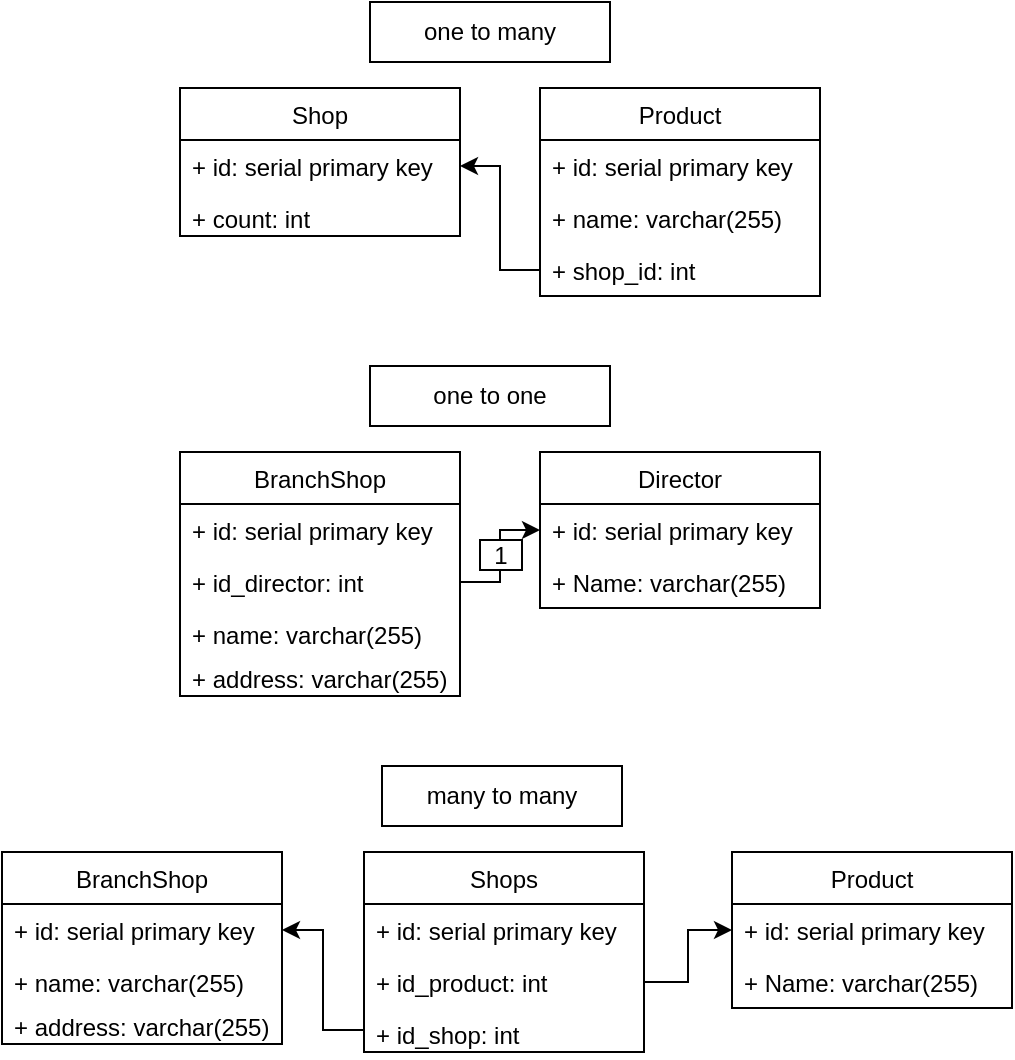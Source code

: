 <mxfile version="20.3.6" type="device"><diagram id="HGp1gNg8durv--MuN0TC" name="Страница 1"><mxGraphModel dx="1209" dy="674" grid="1" gridSize="10" guides="1" tooltips="1" connect="1" arrows="1" fold="1" page="1" pageScale="1" pageWidth="827" pageHeight="1169" math="0" shadow="0"><root><mxCell id="0"/><mxCell id="1" parent="0"/><mxCell id="VQmtlrr83T-dNcemNWB5-1" value="Product" style="swimlane;fontStyle=0;childLayout=stackLayout;horizontal=1;startSize=26;fillColor=none;horizontalStack=0;resizeParent=1;resizeParentMax=0;resizeLast=0;collapsible=1;marginBottom=0;" parent="1" vertex="1"><mxGeometry x="453" y="61" width="140" height="104" as="geometry"/></mxCell><mxCell id="VQmtlrr83T-dNcemNWB5-2" value="+ id: serial primary key" style="text;strokeColor=none;fillColor=none;align=left;verticalAlign=top;spacingLeft=4;spacingRight=4;overflow=hidden;rotatable=0;points=[[0,0.5],[1,0.5]];portConstraint=eastwest;" parent="VQmtlrr83T-dNcemNWB5-1" vertex="1"><mxGeometry y="26" width="140" height="26" as="geometry"/></mxCell><mxCell id="VQmtlrr83T-dNcemNWB5-3" value="+ name: varchar(255)" style="text;strokeColor=none;fillColor=none;align=left;verticalAlign=top;spacingLeft=4;spacingRight=4;overflow=hidden;rotatable=0;points=[[0,0.5],[1,0.5]];portConstraint=eastwest;" parent="VQmtlrr83T-dNcemNWB5-1" vertex="1"><mxGeometry y="52" width="140" height="26" as="geometry"/></mxCell><mxCell id="2QG7BqEMH-96YboQGGrL-1" value="+ shop_id: int" style="text;strokeColor=none;fillColor=none;align=left;verticalAlign=top;spacingLeft=4;spacingRight=4;overflow=hidden;rotatable=0;points=[[0,0.5],[1,0.5]];portConstraint=eastwest;" vertex="1" parent="VQmtlrr83T-dNcemNWB5-1"><mxGeometry y="78" width="140" height="26" as="geometry"/></mxCell><mxCell id="VQmtlrr83T-dNcemNWB5-5" value="Shop" style="swimlane;fontStyle=0;childLayout=stackLayout;horizontal=1;startSize=26;fillColor=none;horizontalStack=0;resizeParent=1;resizeParentMax=0;resizeLast=0;collapsible=1;marginBottom=0;" parent="1" vertex="1"><mxGeometry x="273" y="61" width="140" height="74" as="geometry"/></mxCell><mxCell id="VQmtlrr83T-dNcemNWB5-6" value="+ id: serial primary key" style="text;strokeColor=none;fillColor=none;align=left;verticalAlign=top;spacingLeft=4;spacingRight=4;overflow=hidden;rotatable=0;points=[[0,0.5],[1,0.5]];portConstraint=eastwest;" parent="VQmtlrr83T-dNcemNWB5-5" vertex="1"><mxGeometry y="26" width="140" height="26" as="geometry"/></mxCell><mxCell id="VQmtlrr83T-dNcemNWB5-8" value="+ count: int" style="text;strokeColor=none;fillColor=none;align=left;verticalAlign=top;spacingLeft=4;spacingRight=4;overflow=hidden;rotatable=0;points=[[0,0.5],[1,0.5]];portConstraint=eastwest;" parent="VQmtlrr83T-dNcemNWB5-5" vertex="1"><mxGeometry y="52" width="140" height="22" as="geometry"/></mxCell><mxCell id="VQmtlrr83T-dNcemNWB5-12" value="one to many" style="rounded=0;whiteSpace=wrap;html=1;" parent="1" vertex="1"><mxGeometry x="368" y="18" width="120" height="30" as="geometry"/></mxCell><mxCell id="VQmtlrr83T-dNcemNWB5-13" value="Director" style="swimlane;fontStyle=0;childLayout=stackLayout;horizontal=1;startSize=26;fillColor=none;horizontalStack=0;resizeParent=1;resizeParentMax=0;resizeLast=0;collapsible=1;marginBottom=0;" parent="1" vertex="1"><mxGeometry x="453" y="243" width="140" height="78" as="geometry"/></mxCell><mxCell id="VQmtlrr83T-dNcemNWB5-14" value="+ id: serial primary key" style="text;strokeColor=none;fillColor=none;align=left;verticalAlign=top;spacingLeft=4;spacingRight=4;overflow=hidden;rotatable=0;points=[[0,0.5],[1,0.5]];portConstraint=eastwest;" parent="VQmtlrr83T-dNcemNWB5-13" vertex="1"><mxGeometry y="26" width="140" height="26" as="geometry"/></mxCell><mxCell id="VQmtlrr83T-dNcemNWB5-15" value="+ Name: varchar(255)" style="text;strokeColor=none;fillColor=none;align=left;verticalAlign=top;spacingLeft=4;spacingRight=4;overflow=hidden;rotatable=0;points=[[0,0.5],[1,0.5]];portConstraint=eastwest;" parent="VQmtlrr83T-dNcemNWB5-13" vertex="1"><mxGeometry y="52" width="140" height="26" as="geometry"/></mxCell><mxCell id="VQmtlrr83T-dNcemNWB5-16" value="BranchShop" style="swimlane;fontStyle=0;childLayout=stackLayout;horizontal=1;startSize=26;fillColor=none;horizontalStack=0;resizeParent=1;resizeParentMax=0;resizeLast=0;collapsible=1;marginBottom=0;" parent="1" vertex="1"><mxGeometry x="273" y="243" width="140" height="122" as="geometry"/></mxCell><mxCell id="VQmtlrr83T-dNcemNWB5-17" value="+ id: serial primary key" style="text;strokeColor=none;fillColor=none;align=left;verticalAlign=top;spacingLeft=4;spacingRight=4;overflow=hidden;rotatable=0;points=[[0,0.5],[1,0.5]];portConstraint=eastwest;" parent="VQmtlrr83T-dNcemNWB5-16" vertex="1"><mxGeometry y="26" width="140" height="26" as="geometry"/></mxCell><mxCell id="VQmtlrr83T-dNcemNWB5-18" value="+ id_director: int" style="text;strokeColor=none;fillColor=none;align=left;verticalAlign=top;spacingLeft=4;spacingRight=4;overflow=hidden;rotatable=0;points=[[0,0.5],[1,0.5]];portConstraint=eastwest;" parent="VQmtlrr83T-dNcemNWB5-16" vertex="1"><mxGeometry y="52" width="140" height="26" as="geometry"/></mxCell><mxCell id="VQmtlrr83T-dNcemNWB5-23" value="+ name: varchar(255)" style="text;strokeColor=none;fillColor=none;align=left;verticalAlign=top;spacingLeft=4;spacingRight=4;overflow=hidden;rotatable=0;points=[[0,0.5],[1,0.5]];portConstraint=eastwest;" parent="VQmtlrr83T-dNcemNWB5-16" vertex="1"><mxGeometry y="78" width="140" height="22" as="geometry"/></mxCell><mxCell id="VQmtlrr83T-dNcemNWB5-22" value="+ address: varchar(255)" style="text;strokeColor=none;fillColor=none;align=left;verticalAlign=top;spacingLeft=4;spacingRight=4;overflow=hidden;rotatable=0;points=[[0,0.5],[1,0.5]];portConstraint=eastwest;" parent="VQmtlrr83T-dNcemNWB5-16" vertex="1"><mxGeometry y="100" width="140" height="22" as="geometry"/></mxCell><mxCell id="VQmtlrr83T-dNcemNWB5-21" value="one to one" style="rounded=0;whiteSpace=wrap;html=1;" parent="1" vertex="1"><mxGeometry x="368" y="200" width="120" height="30" as="geometry"/></mxCell><mxCell id="VQmtlrr83T-dNcemNWB5-24" value="Product" style="swimlane;fontStyle=0;childLayout=stackLayout;horizontal=1;startSize=26;fillColor=none;horizontalStack=0;resizeParent=1;resizeParentMax=0;resizeLast=0;collapsible=1;marginBottom=0;" parent="1" vertex="1"><mxGeometry x="549" y="443" width="140" height="78" as="geometry"/></mxCell><mxCell id="VQmtlrr83T-dNcemNWB5-25" value="+ id: serial primary key" style="text;strokeColor=none;fillColor=none;align=left;verticalAlign=top;spacingLeft=4;spacingRight=4;overflow=hidden;rotatable=0;points=[[0,0.5],[1,0.5]];portConstraint=eastwest;" parent="VQmtlrr83T-dNcemNWB5-24" vertex="1"><mxGeometry y="26" width="140" height="26" as="geometry"/></mxCell><mxCell id="VQmtlrr83T-dNcemNWB5-26" value="+ Name: varchar(255)" style="text;strokeColor=none;fillColor=none;align=left;verticalAlign=top;spacingLeft=4;spacingRight=4;overflow=hidden;rotatable=0;points=[[0,0.5],[1,0.5]];portConstraint=eastwest;" parent="VQmtlrr83T-dNcemNWB5-24" vertex="1"><mxGeometry y="52" width="140" height="26" as="geometry"/></mxCell><mxCell id="VQmtlrr83T-dNcemNWB5-31" style="edgeStyle=orthogonalEdgeStyle;rounded=0;orthogonalLoop=1;jettySize=auto;html=1;exitX=1;exitY=0.5;exitDx=0;exitDy=0;entryX=0;entryY=0.5;entryDx=0;entryDy=0;" parent="1" source="VQmtlrr83T-dNcemNWB5-35" target="VQmtlrr83T-dNcemNWB5-25" edge="1"><mxGeometry relative="1" as="geometry"><mxPoint x="530" y="530" as="targetPoint"/></mxGeometry></mxCell><mxCell id="VQmtlrr83T-dNcemNWB5-32" value="many to many" style="rounded=0;whiteSpace=wrap;html=1;" parent="1" vertex="1"><mxGeometry x="374" y="400" width="120" height="30" as="geometry"/></mxCell><mxCell id="VQmtlrr83T-dNcemNWB5-33" value="Shops" style="swimlane;fontStyle=0;childLayout=stackLayout;horizontal=1;startSize=26;fillColor=none;horizontalStack=0;resizeParent=1;resizeParentMax=0;resizeLast=0;collapsible=1;marginBottom=0;" parent="1" vertex="1"><mxGeometry x="365" y="443" width="140" height="100" as="geometry"/></mxCell><mxCell id="VQmtlrr83T-dNcemNWB5-34" value="+ id: serial primary key" style="text;strokeColor=none;fillColor=none;align=left;verticalAlign=top;spacingLeft=4;spacingRight=4;overflow=hidden;rotatable=0;points=[[0,0.5],[1,0.5]];portConstraint=eastwest;" parent="VQmtlrr83T-dNcemNWB5-33" vertex="1"><mxGeometry y="26" width="140" height="26" as="geometry"/></mxCell><mxCell id="VQmtlrr83T-dNcemNWB5-35" value="+ id_product: int" style="text;strokeColor=none;fillColor=none;align=left;verticalAlign=top;spacingLeft=4;spacingRight=4;overflow=hidden;rotatable=0;points=[[0,0.5],[1,0.5]];portConstraint=eastwest;" parent="VQmtlrr83T-dNcemNWB5-33" vertex="1"><mxGeometry y="52" width="140" height="26" as="geometry"/></mxCell><mxCell id="VQmtlrr83T-dNcemNWB5-36" value="+ id_shop: int" style="text;strokeColor=none;fillColor=none;align=left;verticalAlign=top;spacingLeft=4;spacingRight=4;overflow=hidden;rotatable=0;points=[[0,0.5],[1,0.5]];portConstraint=eastwest;" parent="VQmtlrr83T-dNcemNWB5-33" vertex="1"><mxGeometry y="78" width="140" height="22" as="geometry"/></mxCell><mxCell id="VQmtlrr83T-dNcemNWB5-39" value="BranchShop" style="swimlane;fontStyle=0;childLayout=stackLayout;horizontal=1;startSize=26;fillColor=none;horizontalStack=0;resizeParent=1;resizeParentMax=0;resizeLast=0;collapsible=1;marginBottom=0;" parent="1" vertex="1"><mxGeometry x="184" y="443" width="140" height="96" as="geometry"/></mxCell><mxCell id="VQmtlrr83T-dNcemNWB5-40" value="+ id: serial primary key" style="text;strokeColor=none;fillColor=none;align=left;verticalAlign=top;spacingLeft=4;spacingRight=4;overflow=hidden;rotatable=0;points=[[0,0.5],[1,0.5]];portConstraint=eastwest;" parent="VQmtlrr83T-dNcemNWB5-39" vertex="1"><mxGeometry y="26" width="140" height="26" as="geometry"/></mxCell><mxCell id="VQmtlrr83T-dNcemNWB5-42" value="+ name: varchar(255)" style="text;strokeColor=none;fillColor=none;align=left;verticalAlign=top;spacingLeft=4;spacingRight=4;overflow=hidden;rotatable=0;points=[[0,0.5],[1,0.5]];portConstraint=eastwest;" parent="VQmtlrr83T-dNcemNWB5-39" vertex="1"><mxGeometry y="52" width="140" height="22" as="geometry"/></mxCell><mxCell id="VQmtlrr83T-dNcemNWB5-43" value="+ address: varchar(255)" style="text;strokeColor=none;fillColor=none;align=left;verticalAlign=top;spacingLeft=4;spacingRight=4;overflow=hidden;rotatable=0;points=[[0,0.5],[1,0.5]];portConstraint=eastwest;" parent="VQmtlrr83T-dNcemNWB5-39" vertex="1"><mxGeometry y="74" width="140" height="22" as="geometry"/></mxCell><mxCell id="VQmtlrr83T-dNcemNWB5-44" style="edgeStyle=orthogonalEdgeStyle;rounded=0;orthogonalLoop=1;jettySize=auto;html=1;exitX=0;exitY=0.5;exitDx=0;exitDy=0;entryX=1;entryY=0.5;entryDx=0;entryDy=0;" parent="1" source="VQmtlrr83T-dNcemNWB5-36" target="VQmtlrr83T-dNcemNWB5-40" edge="1"><mxGeometry relative="1" as="geometry"><mxPoint x="330" y="510" as="targetPoint"/></mxGeometry></mxCell><mxCell id="VQmtlrr83T-dNcemNWB5-20" style="edgeStyle=orthogonalEdgeStyle;rounded=0;orthogonalLoop=1;jettySize=auto;html=1;entryX=0;entryY=0.5;entryDx=0;entryDy=0;exitX=1;exitY=0.5;exitDx=0;exitDy=0;" parent="1" source="VQmtlrr83T-dNcemNWB5-18" target="VQmtlrr83T-dNcemNWB5-14" edge="1"><mxGeometry relative="1" as="geometry"/></mxCell><mxCell id="8exVFfeF-YOKEDdjNzdT-1" value="1" style="rounded=0;whiteSpace=wrap;html=1;" parent="1" vertex="1"><mxGeometry x="423" y="287" width="21" height="15" as="geometry"/></mxCell><mxCell id="2QG7BqEMH-96YboQGGrL-2" style="edgeStyle=orthogonalEdgeStyle;rounded=0;orthogonalLoop=1;jettySize=auto;html=1;exitX=0;exitY=0.5;exitDx=0;exitDy=0;entryX=1;entryY=0.5;entryDx=0;entryDy=0;" edge="1" parent="1" source="2QG7BqEMH-96YboQGGrL-1" target="VQmtlrr83T-dNcemNWB5-6"><mxGeometry relative="1" as="geometry"/></mxCell></root></mxGraphModel></diagram></mxfile>